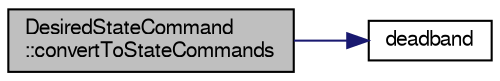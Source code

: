 digraph "DesiredStateCommand::convertToStateCommands"
{
  edge [fontname="FreeSans",fontsize="10",labelfontname="FreeSans",labelfontsize="10"];
  node [fontname="FreeSans",fontsize="10",shape=record];
  rankdir="LR";
  Node1 [label="DesiredStateCommand\l::convertToStateCommands",height=0.2,width=0.4,color="black", fillcolor="grey75", style="filled", fontcolor="black"];
  Node1 -> Node2 [color="midnightblue",fontsize="10",style="solid",fontname="FreeSans"];
  Node2 [label="deadband",height=0.2,width=0.4,color="black", fillcolor="white", style="filled",URL="$de/df0/utilities_8h.html#a2ecabd546948cea7bb3c432258a1b2ac"];
}
